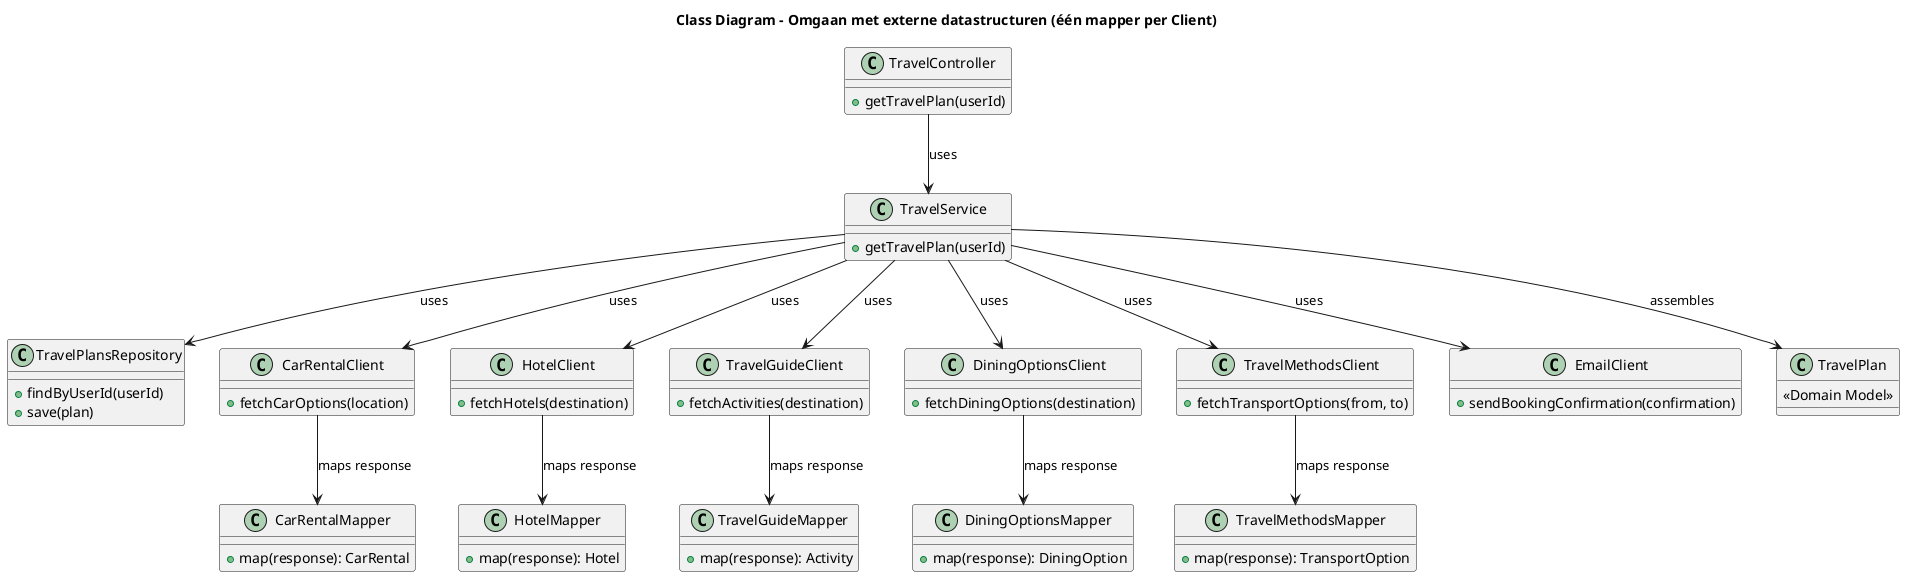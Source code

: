 @startuml

title Class Diagram – Omgaan met externe datastructuren (één mapper per Client)

class TravelController {
    +getTravelPlan(userId)
}

class TravelService {
    +getTravelPlan(userId)
}

class TravelPlansRepository {
    +findByUserId(userId)
    +save(plan)
}

class CarRentalClient {
    +fetchCarOptions(location)
}

class CarRentalMapper {
    +map(response): CarRental
}

class HotelClient {
    +fetchHotels(destination)
}

class HotelMapper {
    +map(response): Hotel
}

class TravelGuideClient {
    +fetchActivities(destination)
}

class TravelGuideMapper {
    +map(response): Activity
}

class DiningOptionsClient {
    +fetchDiningOptions(destination)
}

class DiningOptionsMapper {
    +map(response): DiningOption
}

class TravelMethodsClient {
    +fetchTransportOptions(from, to)
}

class TravelMethodsMapper {
    +map(response): TransportOption
}

class EmailClient {
    +sendBookingConfirmation(confirmation)
}

class TravelPlan {
    <<Domain Model>>
}

' Relaties
TravelController --> TravelService : uses
TravelService --> TravelPlansRepository : uses
TravelService --> CarRentalClient : uses
TravelService --> HotelClient : uses
TravelService --> TravelGuideClient : uses
TravelService --> DiningOptionsClient : uses
TravelService --> TravelMethodsClient : uses
TravelService --> EmailClient : uses
TravelService --> TravelPlan : assembles

CarRentalClient --> CarRentalMapper : maps response
HotelClient --> HotelMapper : maps response
TravelGuideClient --> TravelGuideMapper : maps response
DiningOptionsClient --> DiningOptionsMapper : maps response
TravelMethodsClient --> TravelMethodsMapper : maps response

@enduml